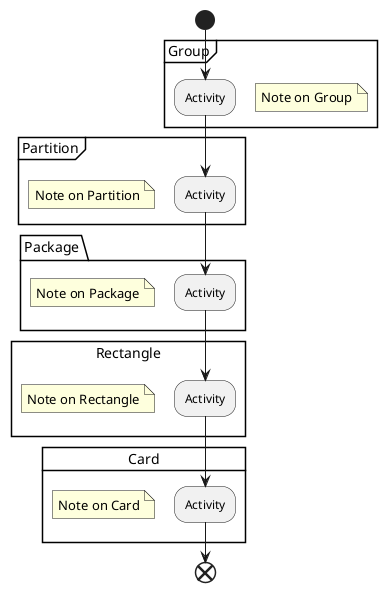 @startuml
start
group Group
    :Activity;
end group
floating note right: Note on Group
partition Partition {
    :Activity;
}
floating note: Note on Partition
package Package {
    :Activity;
}
floating note: Note on Package
rectangle Rectangle {
    :Activity;
}
floating note: Note on Rectangle
card Card {
    :Activity;
}
floating note: Note on Card
end
@enduml